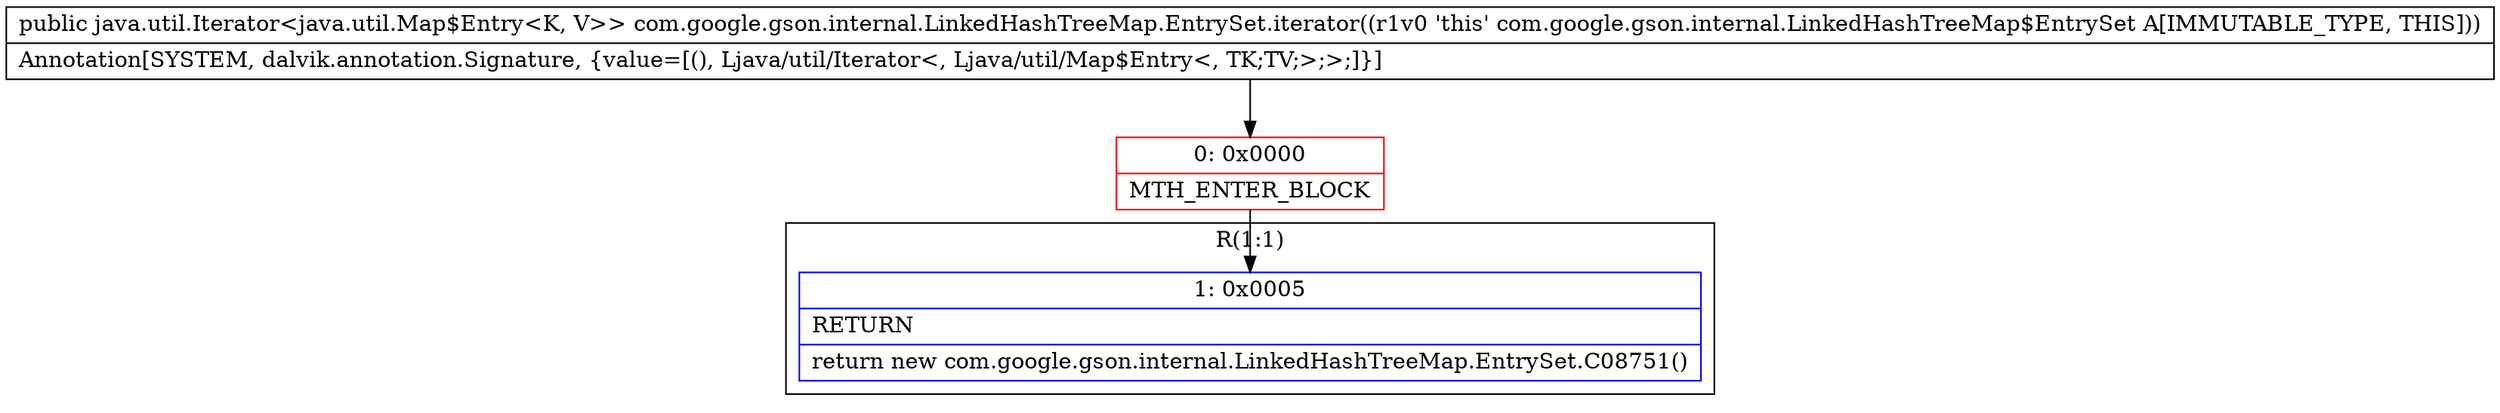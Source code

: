 digraph "CFG forcom.google.gson.internal.LinkedHashTreeMap.EntrySet.iterator()Ljava\/util\/Iterator;" {
subgraph cluster_Region_2125702992 {
label = "R(1:1)";
node [shape=record,color=blue];
Node_1 [shape=record,label="{1\:\ 0x0005|RETURN\l|return new com.google.gson.internal.LinkedHashTreeMap.EntrySet.C08751()\l}"];
}
Node_0 [shape=record,color=red,label="{0\:\ 0x0000|MTH_ENTER_BLOCK\l}"];
MethodNode[shape=record,label="{public java.util.Iterator\<java.util.Map$Entry\<K, V\>\> com.google.gson.internal.LinkedHashTreeMap.EntrySet.iterator((r1v0 'this' com.google.gson.internal.LinkedHashTreeMap$EntrySet A[IMMUTABLE_TYPE, THIS]))  | Annotation[SYSTEM, dalvik.annotation.Signature, \{value=[(), Ljava\/util\/Iterator\<, Ljava\/util\/Map$Entry\<, TK;TV;\>;\>;]\}]\l}"];
MethodNode -> Node_0;
Node_0 -> Node_1;
}

